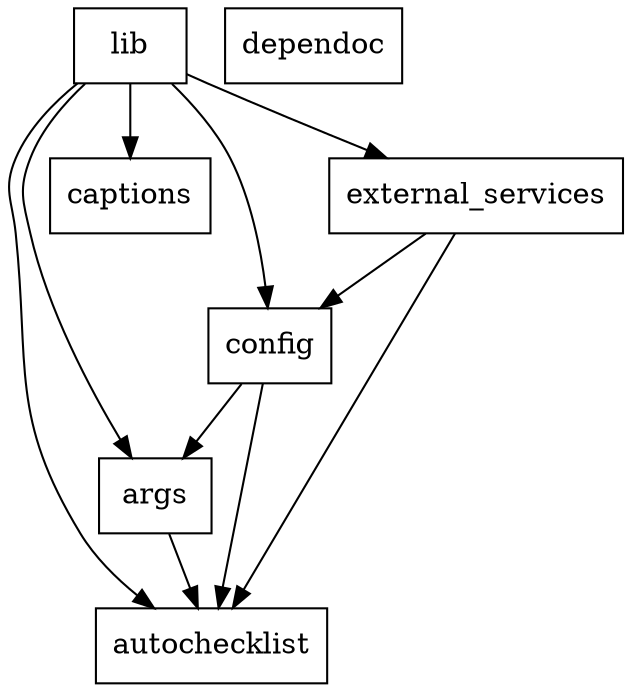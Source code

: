 digraph G {
    "args" [shape="rect"];
    "args" -> {"autochecklist"};
    "autochecklist" [shape="rect"];
    "autochecklist" -> {};
    "captions" [shape="rect"];
    "captions" -> {};
    "config" [shape="rect"];
    "config" -> {"args", "autochecklist"};
    "dependoc" [shape="rect"];
    "dependoc" -> {};
    "external_services" [shape="rect"];
    "external_services" -> {"autochecklist", "config"};
    "lib" [shape="rect"];
    "lib" -> {"args", "autochecklist", "captions", "config", "external_services"};
}